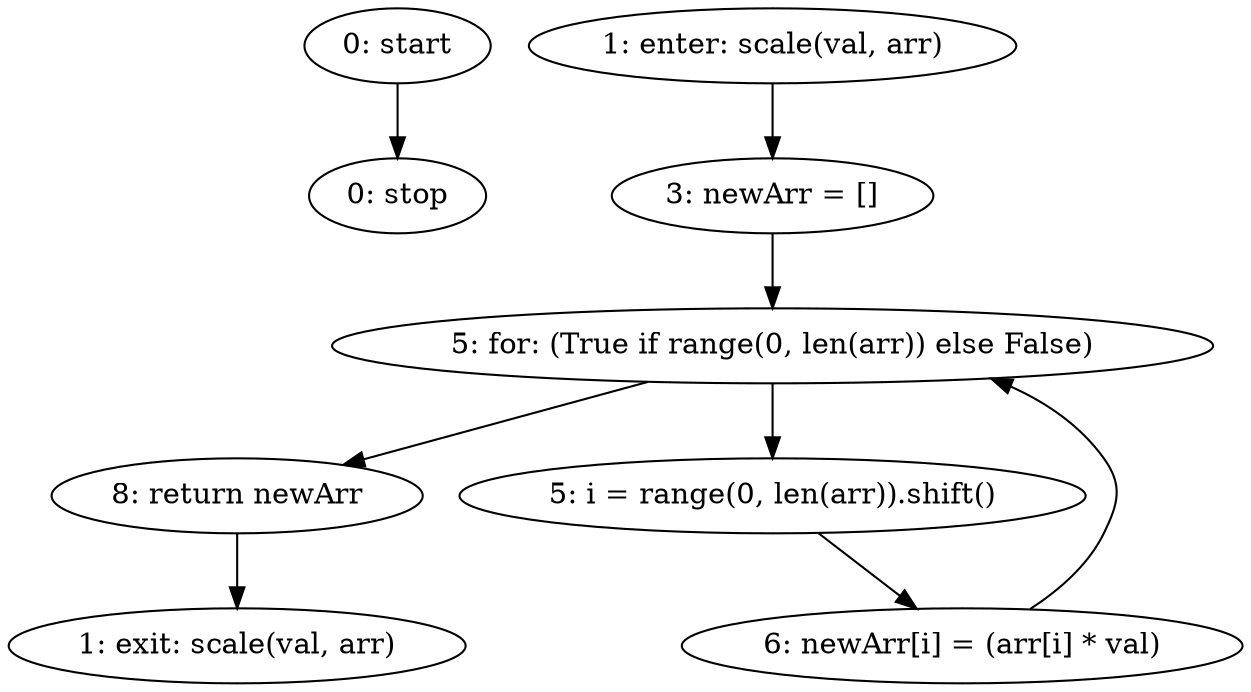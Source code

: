 strict digraph "" {
	node [label="\N"];
	0	[label="0: start"];
	8	[label="0: stop"];
	0 -> 8;
	1	[label="1: enter: scale(val, arr)"];
	3	[label="3: newArr = []"];
	1 -> 3;
	4	[label="5: for: (True if range(0, len(arr)) else False)"];
	3 -> 4;
	2	[label="1: exit: scale(val, arr)"];
	7	[label="8: return newArr"];
	7 -> 2;
	4 -> 7;
	5	[label="5: i = range(0, len(arr)).shift()"];
	4 -> 5;
	6	[label="6: newArr[i] = (arr[i] * val)"];
	5 -> 6;
	6 -> 4;
}
